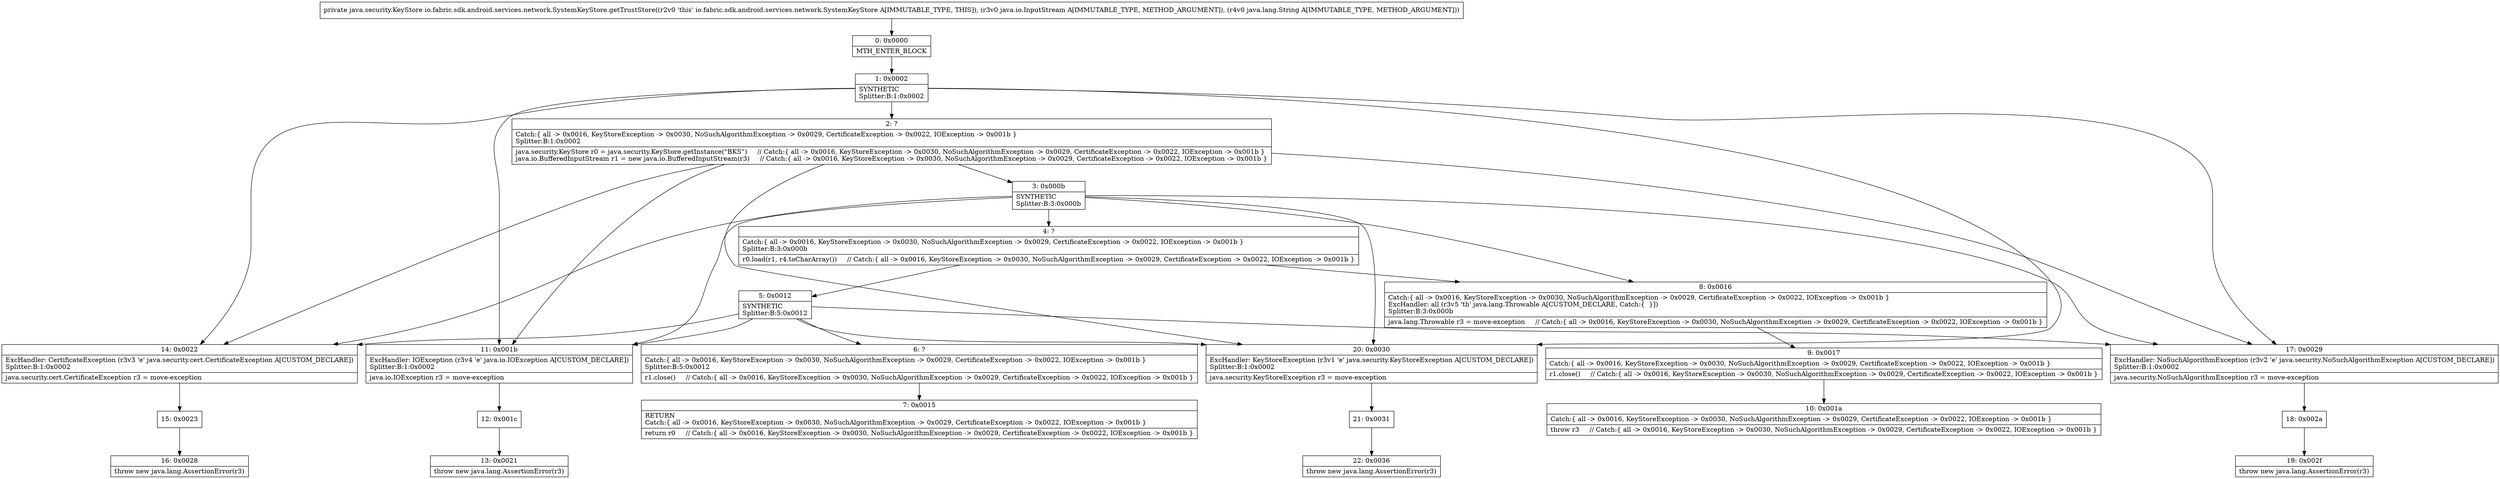 digraph "CFG forio.fabric.sdk.android.services.network.SystemKeyStore.getTrustStore(Ljava\/io\/InputStream;Ljava\/lang\/String;)Ljava\/security\/KeyStore;" {
Node_0 [shape=record,label="{0\:\ 0x0000|MTH_ENTER_BLOCK\l}"];
Node_1 [shape=record,label="{1\:\ 0x0002|SYNTHETIC\lSplitter:B:1:0x0002\l}"];
Node_2 [shape=record,label="{2\:\ ?|Catch:\{ all \-\> 0x0016, KeyStoreException \-\> 0x0030, NoSuchAlgorithmException \-\> 0x0029, CertificateException \-\> 0x0022, IOException \-\> 0x001b \}\lSplitter:B:1:0x0002\l|java.security.KeyStore r0 = java.security.KeyStore.getInstance(\"BKS\")     \/\/ Catch:\{ all \-\> 0x0016, KeyStoreException \-\> 0x0030, NoSuchAlgorithmException \-\> 0x0029, CertificateException \-\> 0x0022, IOException \-\> 0x001b \}\ljava.io.BufferedInputStream r1 = new java.io.BufferedInputStream(r3)     \/\/ Catch:\{ all \-\> 0x0016, KeyStoreException \-\> 0x0030, NoSuchAlgorithmException \-\> 0x0029, CertificateException \-\> 0x0022, IOException \-\> 0x001b \}\l}"];
Node_3 [shape=record,label="{3\:\ 0x000b|SYNTHETIC\lSplitter:B:3:0x000b\l}"];
Node_4 [shape=record,label="{4\:\ ?|Catch:\{ all \-\> 0x0016, KeyStoreException \-\> 0x0030, NoSuchAlgorithmException \-\> 0x0029, CertificateException \-\> 0x0022, IOException \-\> 0x001b \}\lSplitter:B:3:0x000b\l|r0.load(r1, r4.toCharArray())     \/\/ Catch:\{ all \-\> 0x0016, KeyStoreException \-\> 0x0030, NoSuchAlgorithmException \-\> 0x0029, CertificateException \-\> 0x0022, IOException \-\> 0x001b \}\l}"];
Node_5 [shape=record,label="{5\:\ 0x0012|SYNTHETIC\lSplitter:B:5:0x0012\l}"];
Node_6 [shape=record,label="{6\:\ ?|Catch:\{ all \-\> 0x0016, KeyStoreException \-\> 0x0030, NoSuchAlgorithmException \-\> 0x0029, CertificateException \-\> 0x0022, IOException \-\> 0x001b \}\lSplitter:B:5:0x0012\l|r1.close()     \/\/ Catch:\{ all \-\> 0x0016, KeyStoreException \-\> 0x0030, NoSuchAlgorithmException \-\> 0x0029, CertificateException \-\> 0x0022, IOException \-\> 0x001b \}\l}"];
Node_7 [shape=record,label="{7\:\ 0x0015|RETURN\lCatch:\{ all \-\> 0x0016, KeyStoreException \-\> 0x0030, NoSuchAlgorithmException \-\> 0x0029, CertificateException \-\> 0x0022, IOException \-\> 0x001b \}\l|return r0     \/\/ Catch:\{ all \-\> 0x0016, KeyStoreException \-\> 0x0030, NoSuchAlgorithmException \-\> 0x0029, CertificateException \-\> 0x0022, IOException \-\> 0x001b \}\l}"];
Node_8 [shape=record,label="{8\:\ 0x0016|Catch:\{ all \-\> 0x0016, KeyStoreException \-\> 0x0030, NoSuchAlgorithmException \-\> 0x0029, CertificateException \-\> 0x0022, IOException \-\> 0x001b \}\lExcHandler: all (r3v5 'th' java.lang.Throwable A[CUSTOM_DECLARE, Catch:\{  \}])\lSplitter:B:3:0x000b\l|java.lang.Throwable r3 = move\-exception     \/\/ Catch:\{ all \-\> 0x0016, KeyStoreException \-\> 0x0030, NoSuchAlgorithmException \-\> 0x0029, CertificateException \-\> 0x0022, IOException \-\> 0x001b \}\l}"];
Node_9 [shape=record,label="{9\:\ 0x0017|Catch:\{ all \-\> 0x0016, KeyStoreException \-\> 0x0030, NoSuchAlgorithmException \-\> 0x0029, CertificateException \-\> 0x0022, IOException \-\> 0x001b \}\l|r1.close()     \/\/ Catch:\{ all \-\> 0x0016, KeyStoreException \-\> 0x0030, NoSuchAlgorithmException \-\> 0x0029, CertificateException \-\> 0x0022, IOException \-\> 0x001b \}\l}"];
Node_10 [shape=record,label="{10\:\ 0x001a|Catch:\{ all \-\> 0x0016, KeyStoreException \-\> 0x0030, NoSuchAlgorithmException \-\> 0x0029, CertificateException \-\> 0x0022, IOException \-\> 0x001b \}\l|throw r3     \/\/ Catch:\{ all \-\> 0x0016, KeyStoreException \-\> 0x0030, NoSuchAlgorithmException \-\> 0x0029, CertificateException \-\> 0x0022, IOException \-\> 0x001b \}\l}"];
Node_11 [shape=record,label="{11\:\ 0x001b|ExcHandler: IOException (r3v4 'e' java.io.IOException A[CUSTOM_DECLARE])\lSplitter:B:1:0x0002\l|java.io.IOException r3 = move\-exception\l}"];
Node_12 [shape=record,label="{12\:\ 0x001c}"];
Node_13 [shape=record,label="{13\:\ 0x0021|throw new java.lang.AssertionError(r3)\l}"];
Node_14 [shape=record,label="{14\:\ 0x0022|ExcHandler: CertificateException (r3v3 'e' java.security.cert.CertificateException A[CUSTOM_DECLARE])\lSplitter:B:1:0x0002\l|java.security.cert.CertificateException r3 = move\-exception\l}"];
Node_15 [shape=record,label="{15\:\ 0x0023}"];
Node_16 [shape=record,label="{16\:\ 0x0028|throw new java.lang.AssertionError(r3)\l}"];
Node_17 [shape=record,label="{17\:\ 0x0029|ExcHandler: NoSuchAlgorithmException (r3v2 'e' java.security.NoSuchAlgorithmException A[CUSTOM_DECLARE])\lSplitter:B:1:0x0002\l|java.security.NoSuchAlgorithmException r3 = move\-exception\l}"];
Node_18 [shape=record,label="{18\:\ 0x002a}"];
Node_19 [shape=record,label="{19\:\ 0x002f|throw new java.lang.AssertionError(r3)\l}"];
Node_20 [shape=record,label="{20\:\ 0x0030|ExcHandler: KeyStoreException (r3v1 'e' java.security.KeyStoreException A[CUSTOM_DECLARE])\lSplitter:B:1:0x0002\l|java.security.KeyStoreException r3 = move\-exception\l}"];
Node_21 [shape=record,label="{21\:\ 0x0031}"];
Node_22 [shape=record,label="{22\:\ 0x0036|throw new java.lang.AssertionError(r3)\l}"];
MethodNode[shape=record,label="{private java.security.KeyStore io.fabric.sdk.android.services.network.SystemKeyStore.getTrustStore((r2v0 'this' io.fabric.sdk.android.services.network.SystemKeyStore A[IMMUTABLE_TYPE, THIS]), (r3v0 java.io.InputStream A[IMMUTABLE_TYPE, METHOD_ARGUMENT]), (r4v0 java.lang.String A[IMMUTABLE_TYPE, METHOD_ARGUMENT])) }"];
MethodNode -> Node_0;
Node_0 -> Node_1;
Node_1 -> Node_2;
Node_1 -> Node_20;
Node_1 -> Node_17;
Node_1 -> Node_14;
Node_1 -> Node_11;
Node_2 -> Node_3;
Node_2 -> Node_20;
Node_2 -> Node_17;
Node_2 -> Node_14;
Node_2 -> Node_11;
Node_3 -> Node_4;
Node_3 -> Node_8;
Node_3 -> Node_20;
Node_3 -> Node_17;
Node_3 -> Node_14;
Node_3 -> Node_11;
Node_4 -> Node_5;
Node_4 -> Node_8;
Node_5 -> Node_6;
Node_5 -> Node_20;
Node_5 -> Node_17;
Node_5 -> Node_14;
Node_5 -> Node_11;
Node_6 -> Node_7;
Node_8 -> Node_9;
Node_9 -> Node_10;
Node_11 -> Node_12;
Node_12 -> Node_13;
Node_14 -> Node_15;
Node_15 -> Node_16;
Node_17 -> Node_18;
Node_18 -> Node_19;
Node_20 -> Node_21;
Node_21 -> Node_22;
}

